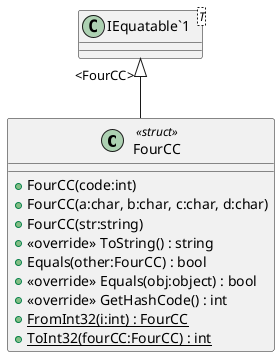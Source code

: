 @startuml
class FourCC <<struct>> {
    + FourCC(code:int)
    + FourCC(a:char, b:char, c:char, d:char)
    + FourCC(str:string)
    + <<override>> ToString() : string
    + Equals(other:FourCC) : bool
    + <<override>> Equals(obj:object) : bool
    + <<override>> GetHashCode() : int
    + {static} FromInt32(i:int) : FourCC
    + {static} ToInt32(fourCC:FourCC) : int
}
class "IEquatable`1"<T> {
}
"IEquatable`1" "<FourCC>" <|-- FourCC
@enduml
